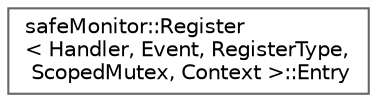 digraph "Graphical Class Hierarchy"
{
 // LATEX_PDF_SIZE
  bgcolor="transparent";
  edge [fontname=Helvetica,fontsize=10,labelfontname=Helvetica,labelfontsize=10];
  node [fontname=Helvetica,fontsize=10,shape=box,height=0.2,width=0.4];
  rankdir="LR";
  Node0 [id="Node000000",label="safeMonitor::Register\l\< Handler, Event, RegisterType,\l ScopedMutex, Context \>::Entry",height=0.2,width=0.4,color="grey40", fillcolor="white", style="filled",URL="$d8/d1d/structsafeMonitor_1_1Register_1_1Entry.html",tooltip=" "];
}
